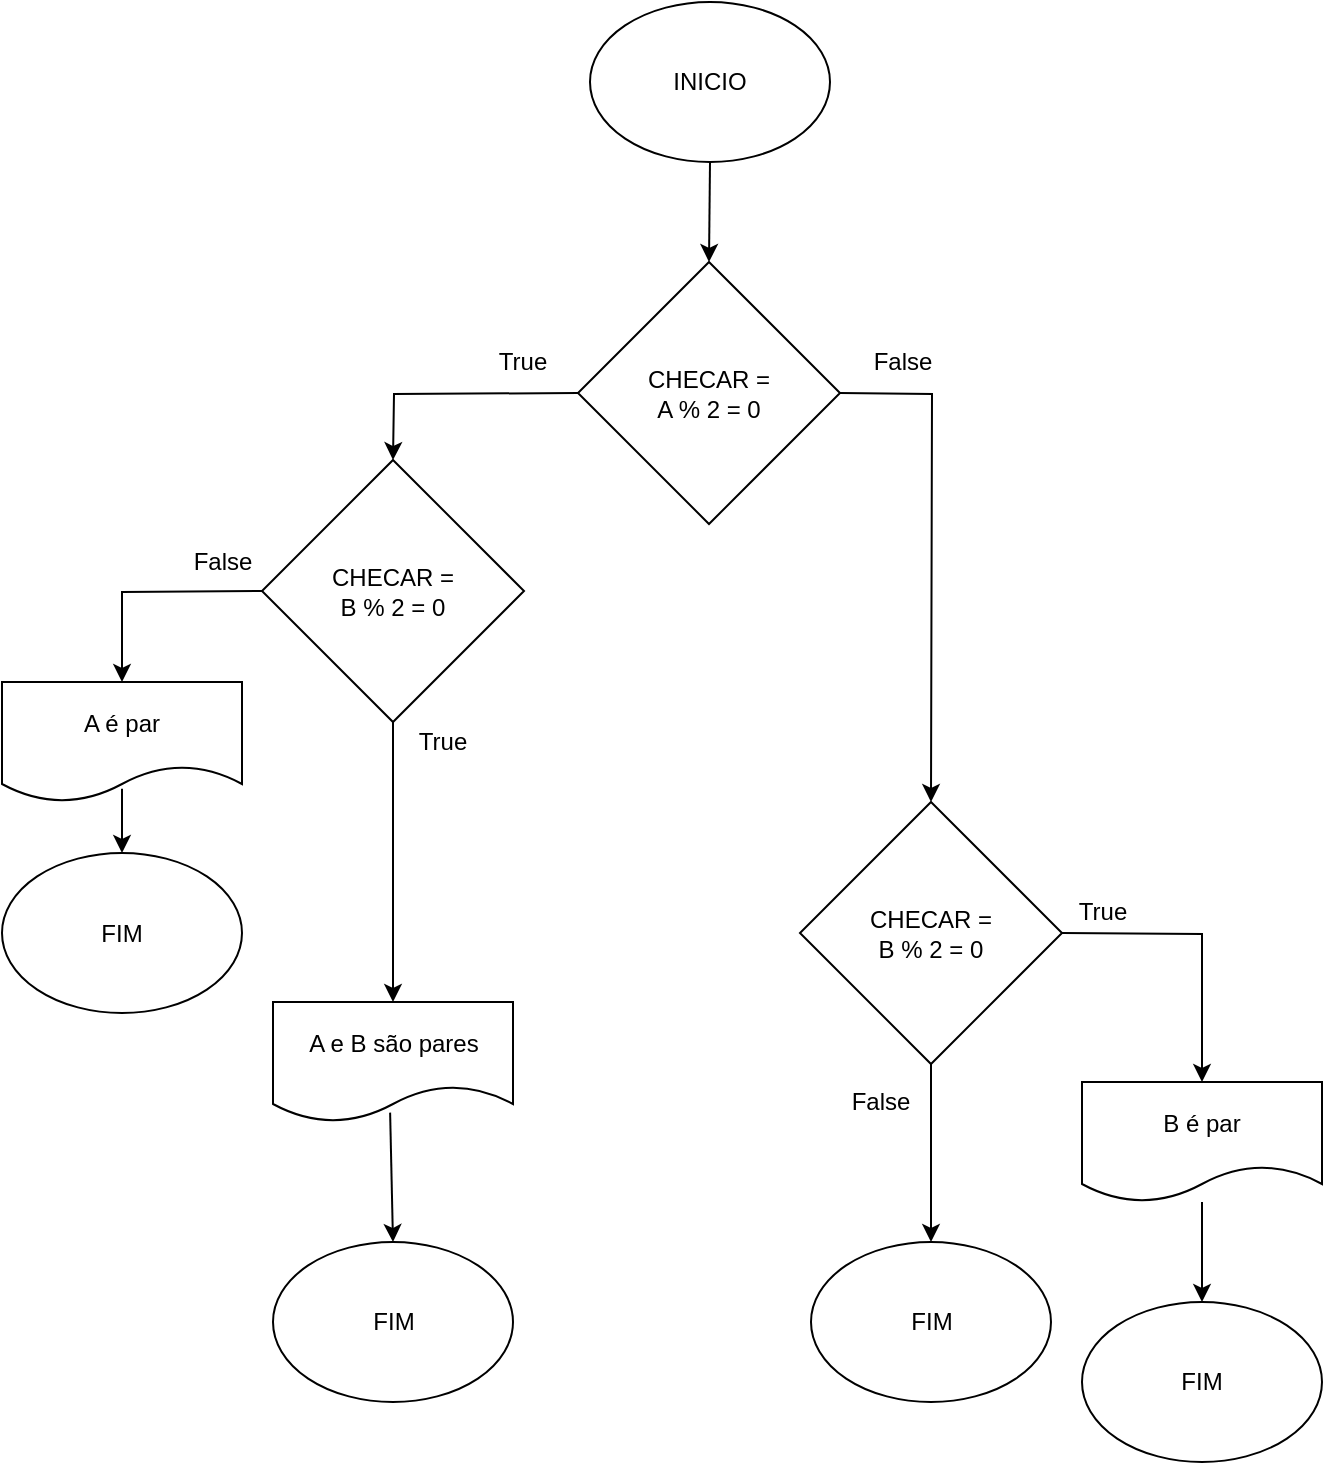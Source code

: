 <mxfile version="17.2.4" type="github">
  <diagram id="mNHv7Xfd733gg4z5NXrI" name="Page-1">
    <mxGraphModel dx="1022" dy="468" grid="1" gridSize="10" guides="1" tooltips="1" connect="1" arrows="1" fold="1" page="1" pageScale="1" pageWidth="827" pageHeight="1169" math="0" shadow="0">
      <root>
        <mxCell id="0" />
        <mxCell id="1" parent="0" />
        <mxCell id="dx0S541zMWtDR5DZHpLY-1" value="INICIO" style="ellipse;whiteSpace=wrap;html=1;" parent="1" vertex="1">
          <mxGeometry x="354" y="140" width="120" height="80" as="geometry" />
        </mxCell>
        <mxCell id="dx0S541zMWtDR5DZHpLY-5" value="" style="endArrow=classic;html=1;rounded=0;exitX=0.5;exitY=1;exitDx=0;exitDy=0;entryX=0.5;entryY=0;entryDx=0;entryDy=0;" parent="1" source="dx0S541zMWtDR5DZHpLY-1" edge="1" target="N103GahGHHadDwq9YLp3-1">
          <mxGeometry width="50" height="50" relative="1" as="geometry">
            <mxPoint x="380" y="260" as="sourcePoint" />
            <mxPoint x="414" y="170" as="targetPoint" />
          </mxGeometry>
        </mxCell>
        <mxCell id="dx0S541zMWtDR5DZHpLY-16" value="FIM" style="ellipse;whiteSpace=wrap;html=1;" parent="1" vertex="1">
          <mxGeometry x="195.5" y="760" width="120" height="80" as="geometry" />
        </mxCell>
        <mxCell id="N103GahGHHadDwq9YLp3-1" value="CHECAR = &lt;br&gt;A % 2 = 0" style="rhombus;whiteSpace=wrap;html=1;" parent="1" vertex="1">
          <mxGeometry x="348" y="270" width="131" height="131" as="geometry" />
        </mxCell>
        <mxCell id="N103GahGHHadDwq9YLp3-3" value="" style="endArrow=classic;html=1;rounded=0;exitX=0;exitY=0.5;exitDx=0;exitDy=0;entryX=0.5;entryY=0;entryDx=0;entryDy=0;" parent="1" source="N103GahGHHadDwq9YLp3-1" target="eWo_KJt5pI8NYzRUAlLy-11" edge="1">
          <mxGeometry width="50" height="50" relative="1" as="geometry">
            <mxPoint x="414" y="401" as="sourcePoint" />
            <mxPoint x="230" y="370" as="targetPoint" />
            <Array as="points">
              <mxPoint x="256" y="336" />
            </Array>
          </mxGeometry>
        </mxCell>
        <mxCell id="N103GahGHHadDwq9YLp3-9" value="True" style="text;html=1;align=center;verticalAlign=middle;resizable=0;points=[];autosize=1;strokeColor=none;fillColor=none;" parent="1" vertex="1">
          <mxGeometry x="300" y="310" width="40" height="20" as="geometry" />
        </mxCell>
        <mxCell id="N103GahGHHadDwq9YLp3-10" value="False" style="text;html=1;align=center;verticalAlign=middle;resizable=0;points=[];autosize=1;strokeColor=none;fillColor=none;" parent="1" vertex="1">
          <mxGeometry x="490" y="310" width="40" height="20" as="geometry" />
        </mxCell>
        <mxCell id="eWo_KJt5pI8NYzRUAlLy-1" value="CHECAR = &lt;br&gt;B % 2 = 0" style="rhombus;whiteSpace=wrap;html=1;" parent="1" vertex="1">
          <mxGeometry x="459" y="540" width="131" height="131" as="geometry" />
        </mxCell>
        <mxCell id="eWo_KJt5pI8NYzRUAlLy-2" value="" style="endArrow=classic;html=1;rounded=0;entryX=0.5;entryY=0;entryDx=0;entryDy=0;exitX=1;exitY=0.5;exitDx=0;exitDy=0;" parent="1" source="N103GahGHHadDwq9YLp3-1" target="eWo_KJt5pI8NYzRUAlLy-1" edge="1">
          <mxGeometry width="50" height="50" relative="1" as="geometry">
            <mxPoint x="380" y="550" as="sourcePoint" />
            <mxPoint x="430" y="500" as="targetPoint" />
            <Array as="points">
              <mxPoint x="525" y="336" />
            </Array>
          </mxGeometry>
        </mxCell>
        <mxCell id="eWo_KJt5pI8NYzRUAlLy-6" value="True" style="text;html=1;align=center;verticalAlign=middle;resizable=0;points=[];autosize=1;strokeColor=none;fillColor=none;" parent="1" vertex="1">
          <mxGeometry x="260" y="500" width="40" height="20" as="geometry" />
        </mxCell>
        <mxCell id="eWo_KJt5pI8NYzRUAlLy-7" value="False" style="text;html=1;align=center;verticalAlign=middle;resizable=0;points=[];autosize=1;strokeColor=none;fillColor=none;" parent="1" vertex="1">
          <mxGeometry x="479" y="680" width="40" height="20" as="geometry" />
        </mxCell>
        <mxCell id="eWo_KJt5pI8NYzRUAlLy-9" value="" style="endArrow=classic;html=1;rounded=0;exitX=0.5;exitY=1;exitDx=0;exitDy=0;entryX=0.5;entryY=0;entryDx=0;entryDy=0;" parent="1" source="eWo_KJt5pI8NYzRUAlLy-11" target="gIN3R-5Y_ZNvCQK5J2Hd-3" edge="1">
          <mxGeometry width="50" height="50" relative="1" as="geometry">
            <mxPoint x="380" y="770" as="sourcePoint" />
            <mxPoint x="230" y="640" as="targetPoint" />
            <Array as="points" />
          </mxGeometry>
        </mxCell>
        <mxCell id="eWo_KJt5pI8NYzRUAlLy-11" value="CHECAR = &lt;br&gt;B % 2 = 0" style="rhombus;whiteSpace=wrap;html=1;" parent="1" vertex="1">
          <mxGeometry x="190" y="369" width="131" height="131" as="geometry" />
        </mxCell>
        <mxCell id="eWo_KJt5pI8NYzRUAlLy-14" value="True" style="text;html=1;align=center;verticalAlign=middle;resizable=0;points=[];autosize=1;strokeColor=none;fillColor=none;" parent="1" vertex="1">
          <mxGeometry x="590" y="585" width="40" height="20" as="geometry" />
        </mxCell>
        <mxCell id="eWo_KJt5pI8NYzRUAlLy-17" value="" style="endArrow=classic;html=1;rounded=0;exitX=0;exitY=0.5;exitDx=0;exitDy=0;entryX=0.5;entryY=0;entryDx=0;entryDy=0;" parent="1" source="eWo_KJt5pI8NYzRUAlLy-11" target="gIN3R-5Y_ZNvCQK5J2Hd-1" edge="1">
          <mxGeometry width="50" height="50" relative="1" as="geometry">
            <mxPoint x="380" y="730" as="sourcePoint" />
            <mxPoint x="420" y="780" as="targetPoint" />
            <Array as="points">
              <mxPoint x="120" y="435" />
            </Array>
          </mxGeometry>
        </mxCell>
        <mxCell id="eWo_KJt5pI8NYzRUAlLy-18" value="False" style="text;html=1;align=center;verticalAlign=middle;resizable=0;points=[];autosize=1;strokeColor=none;fillColor=none;" parent="1" vertex="1">
          <mxGeometry x="150" y="410" width="40" height="20" as="geometry" />
        </mxCell>
        <mxCell id="gIN3R-5Y_ZNvCQK5J2Hd-1" value="&lt;span&gt;A é par&lt;/span&gt;" style="shape=document;whiteSpace=wrap;html=1;boundedLbl=1;" parent="1" vertex="1">
          <mxGeometry x="60" y="480" width="120" height="60" as="geometry" />
        </mxCell>
        <mxCell id="gIN3R-5Y_ZNvCQK5J2Hd-3" value="&lt;span&gt;A e B são pares&lt;/span&gt;" style="shape=document;whiteSpace=wrap;html=1;boundedLbl=1;" parent="1" vertex="1">
          <mxGeometry x="195.5" y="640" width="120" height="60" as="geometry" />
        </mxCell>
        <mxCell id="gIN3R-5Y_ZNvCQK5J2Hd-4" value="FIM" style="ellipse;whiteSpace=wrap;html=1;" parent="1" vertex="1">
          <mxGeometry x="60" y="565.5" width="120" height="80" as="geometry" />
        </mxCell>
        <mxCell id="gIN3R-5Y_ZNvCQK5J2Hd-5" value="" style="endArrow=classic;html=1;rounded=0;exitX=0.5;exitY=0.889;exitDx=0;exitDy=0;exitPerimeter=0;" parent="1" source="gIN3R-5Y_ZNvCQK5J2Hd-1" target="gIN3R-5Y_ZNvCQK5J2Hd-4" edge="1">
          <mxGeometry width="50" height="50" relative="1" as="geometry">
            <mxPoint x="380" y="670" as="sourcePoint" />
            <mxPoint x="430" y="620" as="targetPoint" />
          </mxGeometry>
        </mxCell>
        <mxCell id="gIN3R-5Y_ZNvCQK5J2Hd-6" value="" style="endArrow=classic;html=1;rounded=0;exitX=0.488;exitY=0.922;exitDx=0;exitDy=0;exitPerimeter=0;entryX=0.5;entryY=0;entryDx=0;entryDy=0;" parent="1" source="gIN3R-5Y_ZNvCQK5J2Hd-3" target="dx0S541zMWtDR5DZHpLY-16" edge="1">
          <mxGeometry width="50" height="50" relative="1" as="geometry">
            <mxPoint x="380" y="670" as="sourcePoint" />
            <mxPoint x="430" y="620" as="targetPoint" />
          </mxGeometry>
        </mxCell>
        <mxCell id="gIN3R-5Y_ZNvCQK5J2Hd-7" value="&lt;span&gt;B é par&lt;/span&gt;" style="shape=document;whiteSpace=wrap;html=1;boundedLbl=1;" parent="1" vertex="1">
          <mxGeometry x="600" y="680" width="120" height="60" as="geometry" />
        </mxCell>
        <mxCell id="gIN3R-5Y_ZNvCQK5J2Hd-8" value="" style="endArrow=classic;html=1;rounded=0;exitX=1;exitY=0.5;exitDx=0;exitDy=0;entryX=0.5;entryY=0;entryDx=0;entryDy=0;" parent="1" source="eWo_KJt5pI8NYzRUAlLy-1" target="gIN3R-5Y_ZNvCQK5J2Hd-7" edge="1">
          <mxGeometry width="50" height="50" relative="1" as="geometry">
            <mxPoint x="380" y="570" as="sourcePoint" />
            <mxPoint x="430" y="520" as="targetPoint" />
            <Array as="points">
              <mxPoint x="660" y="606" />
            </Array>
          </mxGeometry>
        </mxCell>
        <mxCell id="gIN3R-5Y_ZNvCQK5J2Hd-9" value="" style="endArrow=classic;html=1;rounded=0;exitX=0.5;exitY=1;exitDx=0;exitDy=0;entryX=0.5;entryY=0;entryDx=0;entryDy=0;" parent="1" source="eWo_KJt5pI8NYzRUAlLy-1" target="gIN3R-5Y_ZNvCQK5J2Hd-10" edge="1">
          <mxGeometry width="50" height="50" relative="1" as="geometry">
            <mxPoint x="380" y="670" as="sourcePoint" />
            <mxPoint x="525" y="750" as="targetPoint" />
          </mxGeometry>
        </mxCell>
        <mxCell id="gIN3R-5Y_ZNvCQK5J2Hd-10" value="FIM" style="ellipse;whiteSpace=wrap;html=1;" parent="1" vertex="1">
          <mxGeometry x="464.5" y="760" width="120" height="80" as="geometry" />
        </mxCell>
        <mxCell id="gIN3R-5Y_ZNvCQK5J2Hd-11" value="FIM" style="ellipse;whiteSpace=wrap;html=1;" parent="1" vertex="1">
          <mxGeometry x="600" y="790" width="120" height="80" as="geometry" />
        </mxCell>
        <mxCell id="gIN3R-5Y_ZNvCQK5J2Hd-13" value="" style="endArrow=classic;html=1;rounded=0;" parent="1" source="gIN3R-5Y_ZNvCQK5J2Hd-7" target="gIN3R-5Y_ZNvCQK5J2Hd-11" edge="1">
          <mxGeometry width="50" height="50" relative="1" as="geometry">
            <mxPoint x="534.5" y="681" as="sourcePoint" />
            <mxPoint x="534.5" y="770" as="targetPoint" />
          </mxGeometry>
        </mxCell>
      </root>
    </mxGraphModel>
  </diagram>
</mxfile>
